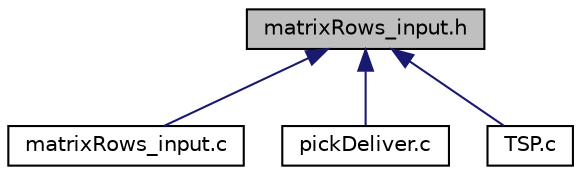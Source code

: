 digraph "matrixRows_input.h"
{
 // LATEX_PDF_SIZE
  edge [fontname="Helvetica",fontsize="10",labelfontname="Helvetica",labelfontsize="10"];
  node [fontname="Helvetica",fontsize="10",shape=record];
  Node1 [label="matrixRows_input.h",height=0.2,width=0.4,color="black", fillcolor="grey75", style="filled", fontcolor="black",tooltip=" "];
  Node1 -> Node2 [dir="back",color="midnightblue",fontsize="10",style="solid",fontname="Helvetica"];
  Node2 [label="matrixRows_input.c",height=0.2,width=0.4,color="black", fillcolor="white", style="filled",URL="$matrixRows__input_8c.html",tooltip=" "];
  Node1 -> Node3 [dir="back",color="midnightblue",fontsize="10",style="solid",fontname="Helvetica"];
  Node3 [label="pickDeliver.c",height=0.2,width=0.4,color="black", fillcolor="white", style="filled",URL="$pickDeliver_8c.html",tooltip=" "];
  Node1 -> Node4 [dir="back",color="midnightblue",fontsize="10",style="solid",fontname="Helvetica"];
  Node4 [label="TSP.c",height=0.2,width=0.4,color="black", fillcolor="white", style="filled",URL="$TSP_8c.html",tooltip=" "];
}
